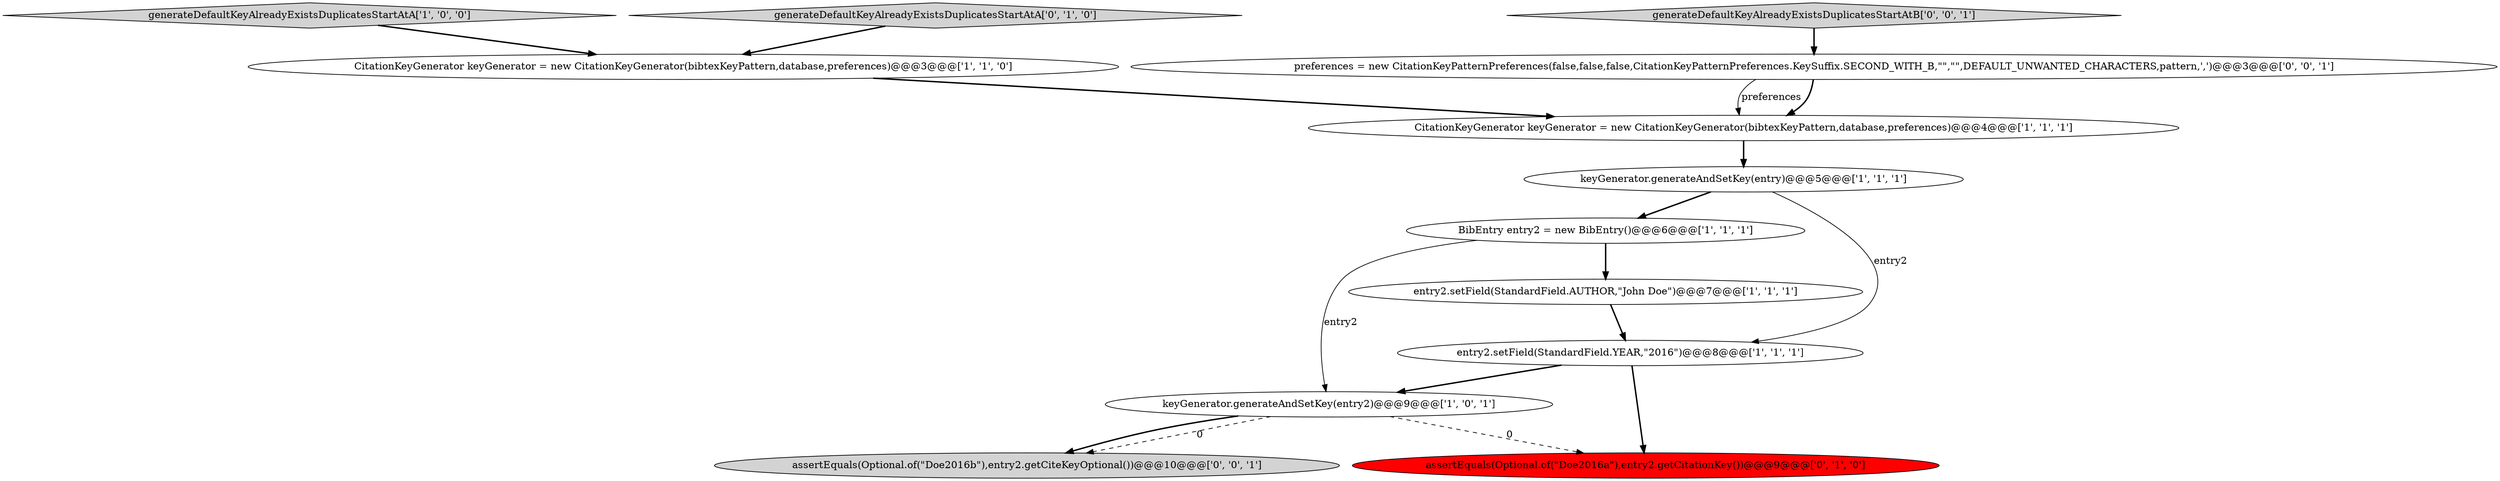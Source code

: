 digraph {
10 [style = filled, label = "preferences = new CitationKeyPatternPreferences(false,false,false,CitationKeyPatternPreferences.KeySuffix.SECOND_WITH_B,\"\",\"\",DEFAULT_UNWANTED_CHARACTERS,pattern,',')@@@3@@@['0', '0', '1']", fillcolor = white, shape = ellipse image = "AAA0AAABBB3BBB"];
12 [style = filled, label = "generateDefaultKeyAlreadyExistsDuplicatesStartAtB['0', '0', '1']", fillcolor = lightgray, shape = diamond image = "AAA0AAABBB3BBB"];
2 [style = filled, label = "CitationKeyGenerator keyGenerator = new CitationKeyGenerator(bibtexKeyPattern,database,preferences)@@@3@@@['1', '1', '0']", fillcolor = white, shape = ellipse image = "AAA0AAABBB1BBB"];
1 [style = filled, label = "entry2.setField(StandardField.AUTHOR,\"John Doe\")@@@7@@@['1', '1', '1']", fillcolor = white, shape = ellipse image = "AAA0AAABBB1BBB"];
7 [style = filled, label = "generateDefaultKeyAlreadyExistsDuplicatesStartAtA['1', '0', '0']", fillcolor = lightgray, shape = diamond image = "AAA0AAABBB1BBB"];
0 [style = filled, label = "keyGenerator.generateAndSetKey(entry)@@@5@@@['1', '1', '1']", fillcolor = white, shape = ellipse image = "AAA0AAABBB1BBB"];
5 [style = filled, label = "CitationKeyGenerator keyGenerator = new CitationKeyGenerator(bibtexKeyPattern,database,preferences)@@@4@@@['1', '1', '1']", fillcolor = white, shape = ellipse image = "AAA0AAABBB1BBB"];
11 [style = filled, label = "assertEquals(Optional.of(\"Doe2016b\"),entry2.getCiteKeyOptional())@@@10@@@['0', '0', '1']", fillcolor = lightgray, shape = ellipse image = "AAA0AAABBB3BBB"];
6 [style = filled, label = "keyGenerator.generateAndSetKey(entry2)@@@9@@@['1', '0', '1']", fillcolor = white, shape = ellipse image = "AAA0AAABBB1BBB"];
8 [style = filled, label = "generateDefaultKeyAlreadyExistsDuplicatesStartAtA['0', '1', '0']", fillcolor = lightgray, shape = diamond image = "AAA0AAABBB2BBB"];
9 [style = filled, label = "assertEquals(Optional.of(\"Doe2016a\"),entry2.getCitationKey())@@@9@@@['0', '1', '0']", fillcolor = red, shape = ellipse image = "AAA1AAABBB2BBB"];
3 [style = filled, label = "BibEntry entry2 = new BibEntry()@@@6@@@['1', '1', '1']", fillcolor = white, shape = ellipse image = "AAA0AAABBB1BBB"];
4 [style = filled, label = "entry2.setField(StandardField.YEAR,\"2016\")@@@8@@@['1', '1', '1']", fillcolor = white, shape = ellipse image = "AAA0AAABBB1BBB"];
0->3 [style = bold, label=""];
4->9 [style = bold, label=""];
6->11 [style = dashed, label="0"];
1->4 [style = bold, label=""];
12->10 [style = bold, label=""];
3->6 [style = solid, label="entry2"];
10->5 [style = bold, label=""];
3->1 [style = bold, label=""];
5->0 [style = bold, label=""];
8->2 [style = bold, label=""];
0->4 [style = solid, label="entry2"];
4->6 [style = bold, label=""];
7->2 [style = bold, label=""];
6->11 [style = bold, label=""];
2->5 [style = bold, label=""];
6->9 [style = dashed, label="0"];
10->5 [style = solid, label="preferences"];
}
